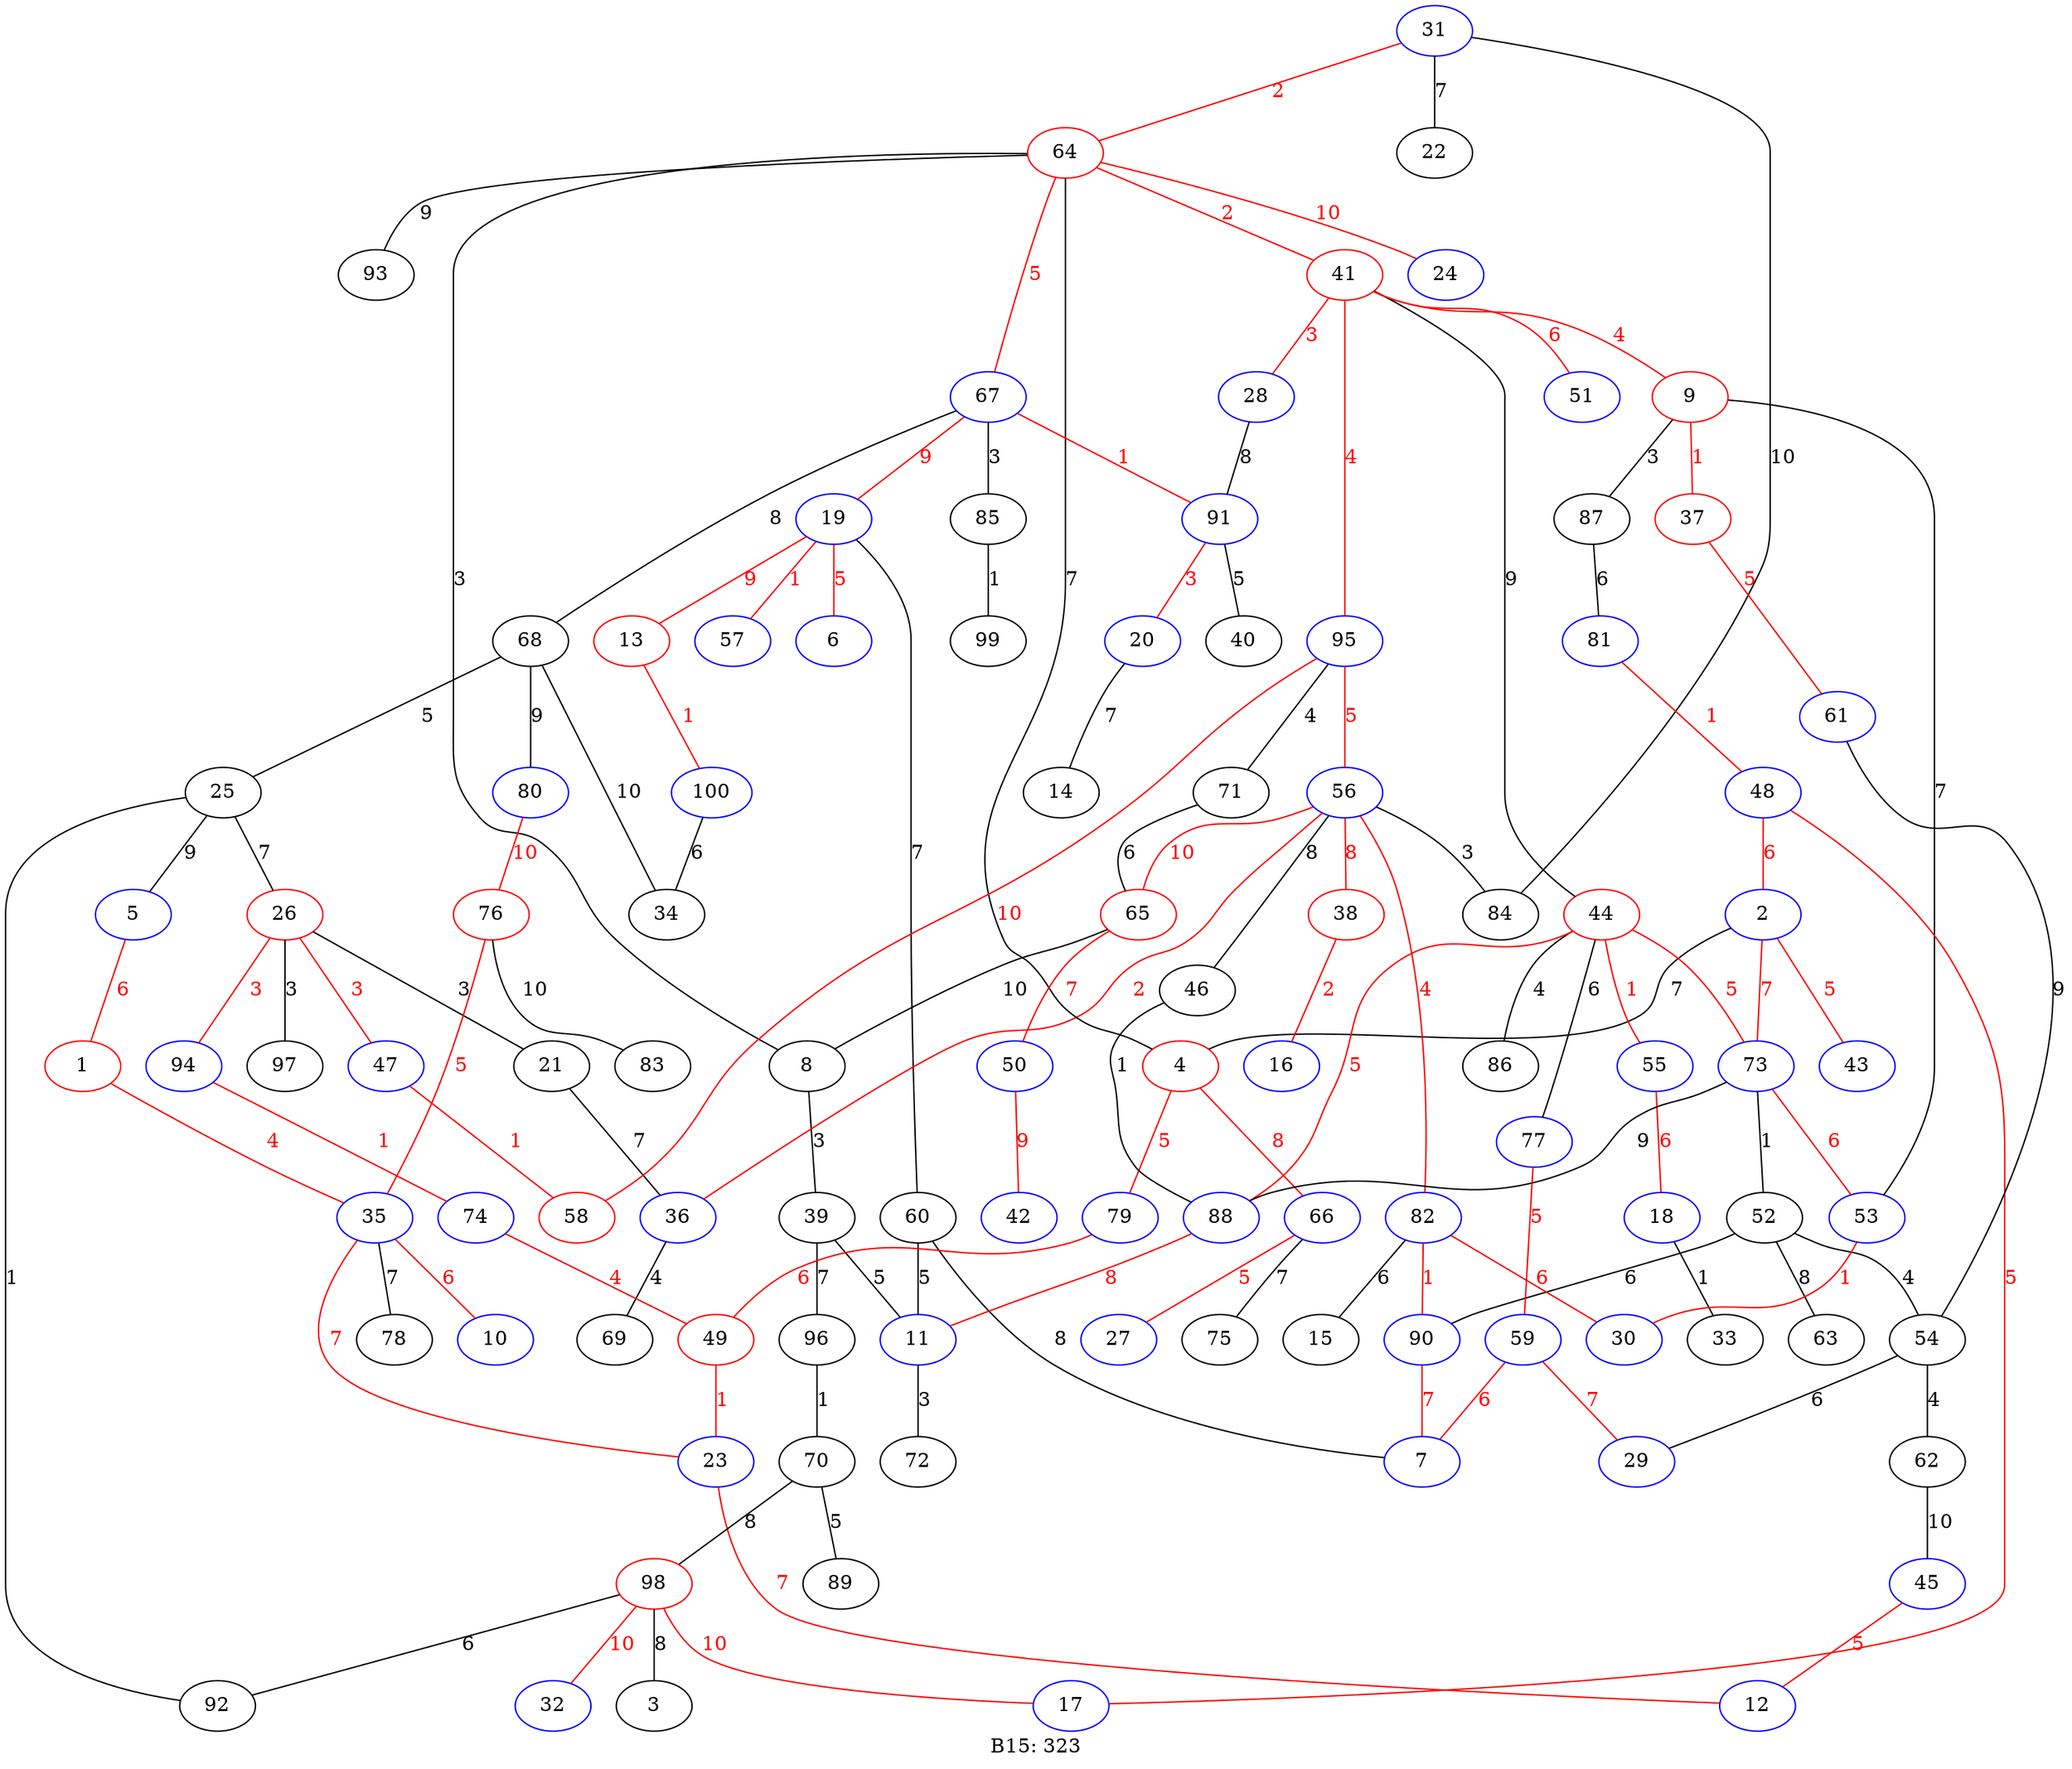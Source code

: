 strict graph G {
  label="B15: 323";
  1 [ color="red" ];
  2 [ color="blue" ];
  3 [ ];
  4 [ color="red" ];
  5 [ color="blue" ];
  6 [ color="blue" ];
  7 [ color="blue" ];
  8 [ ];
  9 [ color="red" ];
  10 [ color="blue" ];
  11 [ color="blue" ];
  12 [ color="blue" ];
  13 [ color="red" ];
  14 [ ];
  15 [ ];
  16 [ color="blue" ];
  17 [ color="blue" ];
  18 [ color="blue" ];
  19 [ color="blue" ];
  20 [ color="blue" ];
  21 [ ];
  22 [ ];
  23 [ color="blue" ];
  24 [ color="blue" ];
  25 [ ];
  26 [ color="red" ];
  27 [ color="blue" ];
  28 [ color="blue" ];
  29 [ color="blue" ];
  30 [ color="blue" ];
  31 [ color="blue" ];
  32 [ color="blue" ];
  33 [ ];
  34 [ ];
  35 [ color="blue" ];
  36 [ color="blue" ];
  37 [ color="red" ];
  38 [ color="red" ];
  39 [ ];
  40 [ ];
  41 [ color="red" ];
  42 [ color="blue" ];
  43 [ color="blue" ];
  44 [ color="red" ];
  45 [ color="blue" ];
  46 [ ];
  47 [ color="blue" ];
  48 [ color="blue" ];
  49 [ color="red" ];
  50 [ color="blue" ];
  51 [ color="blue" ];
  52 [ ];
  53 [ color="blue" ];
  54 [ ];
  55 [ color="blue" ];
  56 [ color="blue" ];
  57 [ color="blue" ];
  58 [ color="red" ];
  59 [ color="blue" ];
  60 [ ];
  61 [ color="blue" ];
  62 [ ];
  63 [ ];
  64 [ color="red" ];
  65 [ color="red" ];
  66 [ color="blue" ];
  67 [ color="blue" ];
  68 [ ];
  69 [ ];
  70 [ ];
  71 [ ];
  72 [ ];
  73 [ color="blue" ];
  74 [ color="blue" ];
  75 [ ];
  76 [ color="red" ];
  77 [ color="blue" ];
  78 [ ];
  79 [ color="blue" ];
  80 [ color="blue" ];
  81 [ color="blue" ];
  82 [ color="blue" ];
  83 [ ];
  84 [ ];
  85 [ ];
  86 [ ];
  87 [ ];
  88 [ color="blue" ];
  89 [ ];
  90 [ color="blue" ];
  91 [ color="blue" ];
  92 [ ];
  93 [ ];
  94 [ color="blue" ];
  95 [ color="blue" ];
  96 [ ];
  97 [ ];
  98 [ color="red" ];
  99 [ ];
  100 [ color="blue" ];
  1 -- 35 [ color="red" fontcolor="red" label="4" ];
  2 -- 4 [ label="7" ];
  2 -- 43 [ color="red" fontcolor="red" label="5" ];
  2 -- 73 [ color="red" fontcolor="red" label="7" ];
  4 -- 66 [ color="red" fontcolor="red" label="8" ];
  4 -- 79 [ color="red" fontcolor="red" label="5" ];
  5 -- 1 [ color="red" fontcolor="red" label="6" ];
  8 -- 39 [ label="3" ];
  9 -- 37 [ color="red" fontcolor="red" label="1" ];
  9 -- 53 [ label="7" ];
  9 -- 87 [ label="3" ];
  11 -- 72 [ label="3" ];
  13 -- 100 [ color="red" fontcolor="red" label="1" ];
  18 -- 33 [ label="1" ];
  19 -- 6 [ color="red" fontcolor="red" label="5" ];
  19 -- 13 [ color="red" fontcolor="red" label="9" ];
  19 -- 57 [ color="red" fontcolor="red" label="1" ];
  19 -- 60 [ label="7" ];
  20 -- 14 [ label="7" ];
  21 -- 36 [ label="7" ];
  23 -- 12 [ color="red" fontcolor="red" label="7" ];
  25 -- 5 [ label="9" ];
  25 -- 26 [ label="7" ];
  25 -- 92 [ label="1" ];
  26 -- 21 [ label="3" ];
  26 -- 47 [ color="red" fontcolor="red" label="3" ];
  26 -- 94 [ color="red" fontcolor="red" label="3" ];
  26 -- 97 [ label="3" ];
  28 -- 91 [ label="8" ];
  31 -- 22 [ label="7" ];
  31 -- 64 [ color="red" fontcolor="red" label="2" ];
  31 -- 84 [ label="10" ];
  35 -- 10 [ color="red" fontcolor="red" label="6" ];
  35 -- 23 [ color="red" fontcolor="red" label="7" ];
  35 -- 78 [ label="7" ];
  36 -- 69 [ label="4" ];
  37 -- 61 [ color="red" fontcolor="red" label="5" ];
  38 -- 16 [ color="red" fontcolor="red" label="2" ];
  39 -- 11 [ label="5" ];
  39 -- 96 [ label="7" ];
  41 -- 9 [ color="red" fontcolor="red" label="4" ];
  41 -- 28 [ color="red" fontcolor="red" label="3" ];
  41 -- 44 [ label="9" ];
  41 -- 51 [ color="red" fontcolor="red" label="6" ];
  41 -- 95 [ color="red" fontcolor="red" label="4" ];
  44 -- 55 [ color="red" fontcolor="red" label="1" ];
  44 -- 73 [ color="red" fontcolor="red" label="5" ];
  44 -- 77 [ label="6" ];
  44 -- 86 [ label="4" ];
  44 -- 88 [ color="red" fontcolor="red" label="5" ];
  45 -- 12 [ color="red" fontcolor="red" label="5" ];
  46 -- 88 [ label="1" ];
  47 -- 58 [ color="red" fontcolor="red" label="1" ];
  48 -- 2 [ color="red" fontcolor="red" label="6" ];
  48 -- 17 [ color="red" fontcolor="red" label="5" ];
  49 -- 23 [ color="red" fontcolor="red" label="1" ];
  50 -- 42 [ color="red" fontcolor="red" label="9" ];
  52 -- 54 [ label="4" ];
  52 -- 63 [ label="8" ];
  52 -- 90 [ label="6" ];
  53 -- 30 [ color="red" fontcolor="red" label="1" ];
  54 -- 29 [ label="6" ];
  54 -- 62 [ label="4" ];
  55 -- 18 [ color="red" fontcolor="red" label="6" ];
  56 -- 36 [ color="red" fontcolor="red" label="2" ];
  56 -- 38 [ color="red" fontcolor="red" label="8" ];
  56 -- 46 [ label="8" ];
  56 -- 65 [ color="red" fontcolor="red" label="10" ];
  56 -- 82 [ color="red" fontcolor="red" label="4" ];
  56 -- 84 [ label="3" ];
  59 -- 7 [ color="red" fontcolor="red" label="6" ];
  59 -- 29 [ color="red" fontcolor="red" label="7" ];
  60 -- 7 [ label="8" ];
  60 -- 11 [ label="5" ];
  61 -- 54 [ label="9" ];
  62 -- 45 [ label="10" ];
  64 -- 4 [ label="7" ];
  64 -- 8 [ label="3" ];
  64 -- 24 [ color="red" fontcolor="red" label="10" ];
  64 -- 41 [ color="red" fontcolor="red" label="2" ];
  64 -- 67 [ color="red" fontcolor="red" label="5" ];
  64 -- 93 [ label="9" ];
  65 -- 8 [ label="10" ];
  65 -- 50 [ color="red" fontcolor="red" label="7" ];
  66 -- 27 [ color="red" fontcolor="red" label="5" ];
  66 -- 75 [ label="7" ];
  67 -- 19 [ color="red" fontcolor="red" label="9" ];
  67 -- 68 [ label="8" ];
  67 -- 85 [ label="3" ];
  67 -- 91 [ color="red" fontcolor="red" label="1" ];
  68 -- 25 [ label="5" ];
  68 -- 34 [ label="10" ];
  68 -- 80 [ label="9" ];
  70 -- 89 [ label="5" ];
  70 -- 98 [ label="8" ];
  71 -- 65 [ label="6" ];
  73 -- 52 [ label="1" ];
  73 -- 53 [ color="red" fontcolor="red" label="6" ];
  73 -- 88 [ label="9" ];
  74 -- 49 [ color="red" fontcolor="red" label="4" ];
  76 -- 35 [ color="red" fontcolor="red" label="5" ];
  76 -- 83 [ label="10" ];
  77 -- 59 [ color="red" fontcolor="red" label="5" ];
  79 -- 49 [ color="red" fontcolor="red" label="6" ];
  80 -- 76 [ color="red" fontcolor="red" label="10" ];
  81 -- 48 [ color="red" fontcolor="red" label="1" ];
  82 -- 15 [ label="6" ];
  82 -- 30 [ color="red" fontcolor="red" label="6" ];
  82 -- 90 [ color="red" fontcolor="red" label="1" ];
  85 -- 99 [ label="1" ];
  87 -- 81 [ label="6" ];
  88 -- 11 [ color="red" fontcolor="red" label="8" ];
  90 -- 7 [ color="red" fontcolor="red" label="7" ];
  91 -- 20 [ color="red" fontcolor="red" label="3" ];
  91 -- 40 [ label="5" ];
  94 -- 74 [ color="red" fontcolor="red" label="1" ];
  95 -- 56 [ color="red" fontcolor="red" label="5" ];
  95 -- 58 [ color="red" fontcolor="red" label="10" ];
  95 -- 71 [ label="4" ];
  96 -- 70 [ label="1" ];
  98 -- 3 [ label="8" ];
  98 -- 17 [ color="red" fontcolor="red" label="10" ];
  98 -- 32 [ color="red" fontcolor="red" label="10" ];
  98 -- 92 [ label="6" ];
  100 -- 34 [ label="6" ];
}
